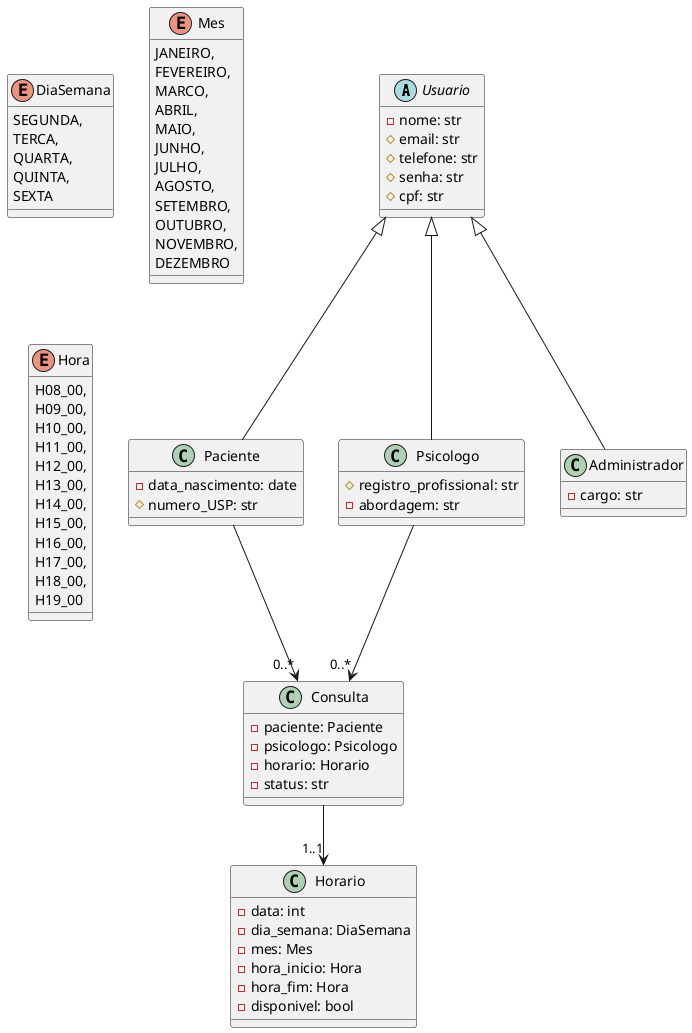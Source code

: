 @startuml classes

abstract class Usuario {
  - nome: str
  # email: str
  # telefone: str
  # senha: str
  # cpf: str
}


class Paciente {
  - data_nascimento: date
  # numero_USP: str
 
}

class Psicologo {
  # registro_profissional: str
  - abordagem: str
}

class Consulta {
  - paciente: Paciente
  - psicologo: Psicologo
  - horario: Horario
  - status: str
}

class Horario {
  - data: int
  - dia_semana: DiaSemana
  - mes: Mes
  - hora_inicio: Hora
  - hora_fim: Hora
  - disponivel: bool
  
}

enum DiaSemana {
  SEGUNDA,
  TERCA,
  QUARTA,
  QUINTA,
  SEXTA
}

enum Mes {
  JANEIRO,
  FEVEREIRO,
  MARCO,
  ABRIL,
  MAIO,
  JUNHO,
  JULHO,
  AGOSTO,
  SETEMBRO,
  OUTUBRO,
  NOVEMBRO,
  DEZEMBRO
}

enum Hora {
  H08_00,
  H09_00,
  H10_00,
  H11_00,
  H12_00,
  H13_00,
  H14_00,
  H15_00,
  H16_00,
  H17_00,
  H18_00,
  H19_00
}

class Administrador {
  - cargo: str
}

Usuario <|-- Paciente
Usuario <|-- Psicologo
Usuario <|-- Administrador
Paciente --> "0..*" Consulta 
Psicologo --> "0..*" Consulta
Consulta --> "1..1" Horario

@enduml
